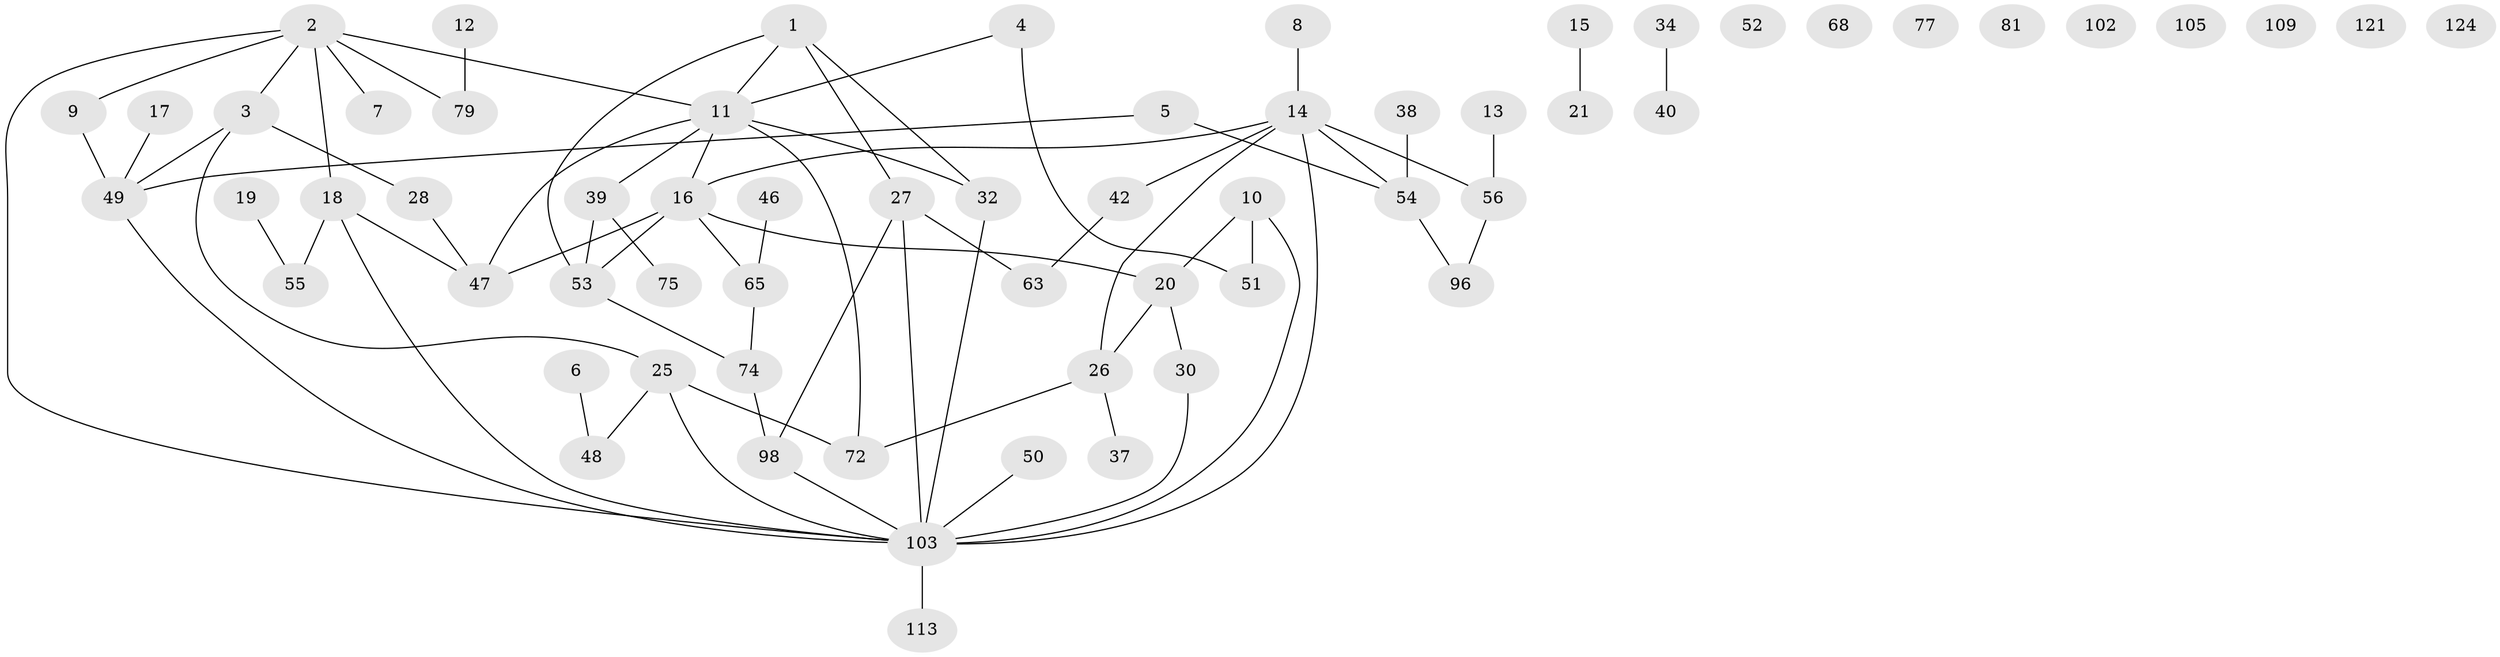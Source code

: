 // original degree distribution, {3: 0.192, 2: 0.312, 1: 0.248, 4: 0.128, 5: 0.024, 6: 0.024, 0: 0.072}
// Generated by graph-tools (version 1.1) at 2025/13/03/09/25 04:13:04]
// undirected, 62 vertices, 75 edges
graph export_dot {
graph [start="1"]
  node [color=gray90,style=filled];
  1 [super="+91+35+87"];
  2 [super="+92+24"];
  3 [super="+122+66"];
  4;
  5 [super="+60"];
  6;
  7;
  8 [super="+29"];
  9;
  10 [super="+31"];
  11 [super="+41+45"];
  12 [super="+78+22"];
  13 [super="+117+88"];
  14 [super="+43+23+58"];
  15;
  16 [super="+86+108+67"];
  17;
  18 [super="+33"];
  19;
  20 [super="+59+69"];
  21;
  25 [super="+94+107"];
  26 [super="+44"];
  27;
  28 [super="+100"];
  30 [super="+64"];
  32 [super="+36"];
  34;
  37;
  38 [super="+123"];
  39 [super="+85"];
  40;
  42;
  46;
  47 [super="+61"];
  48 [super="+101"];
  49 [super="+114+116+99"];
  50;
  51 [super="+84+90"];
  52;
  53;
  54 [super="+106"];
  55 [super="+73"];
  56 [super="+57"];
  63 [super="+80"];
  65 [super="+83"];
  68;
  72 [super="+76"];
  74 [super="+93"];
  75;
  77;
  79;
  81;
  96;
  98 [super="+111"];
  102;
  103 [super="+115+104"];
  105;
  109;
  113;
  121;
  124;
  1 -- 32;
  1 -- 11;
  1 -- 27;
  1 -- 53;
  2 -- 103;
  2 -- 7;
  2 -- 9;
  2 -- 11;
  2 -- 79;
  2 -- 18;
  2 -- 3;
  3 -- 28;
  3 -- 49;
  3 -- 25;
  4 -- 11;
  4 -- 51;
  5 -- 49;
  5 -- 54;
  6 -- 48;
  8 -- 14;
  9 -- 49;
  10 -- 51 [weight=2];
  10 -- 20;
  10 -- 103;
  11 -- 16;
  11 -- 72;
  11 -- 32;
  11 -- 47;
  11 -- 39;
  12 -- 79;
  13 -- 56;
  14 -- 56;
  14 -- 16;
  14 -- 26;
  14 -- 54;
  14 -- 103;
  14 -- 42;
  15 -- 21;
  16 -- 53;
  16 -- 47;
  16 -- 20;
  16 -- 65;
  17 -- 49;
  18 -- 55;
  18 -- 103;
  18 -- 47;
  19 -- 55;
  20 -- 26;
  20 -- 30;
  25 -- 72;
  25 -- 48;
  25 -- 103;
  26 -- 72;
  26 -- 37;
  27 -- 98;
  27 -- 103;
  27 -- 63;
  28 -- 47;
  30 -- 103;
  32 -- 103;
  34 -- 40;
  38 -- 54;
  39 -- 75;
  39 -- 53;
  42 -- 63;
  46 -- 65;
  49 -- 103;
  50 -- 103;
  53 -- 74;
  54 -- 96;
  56 -- 96;
  65 -- 74;
  74 -- 98;
  98 -- 103;
  103 -- 113;
}

